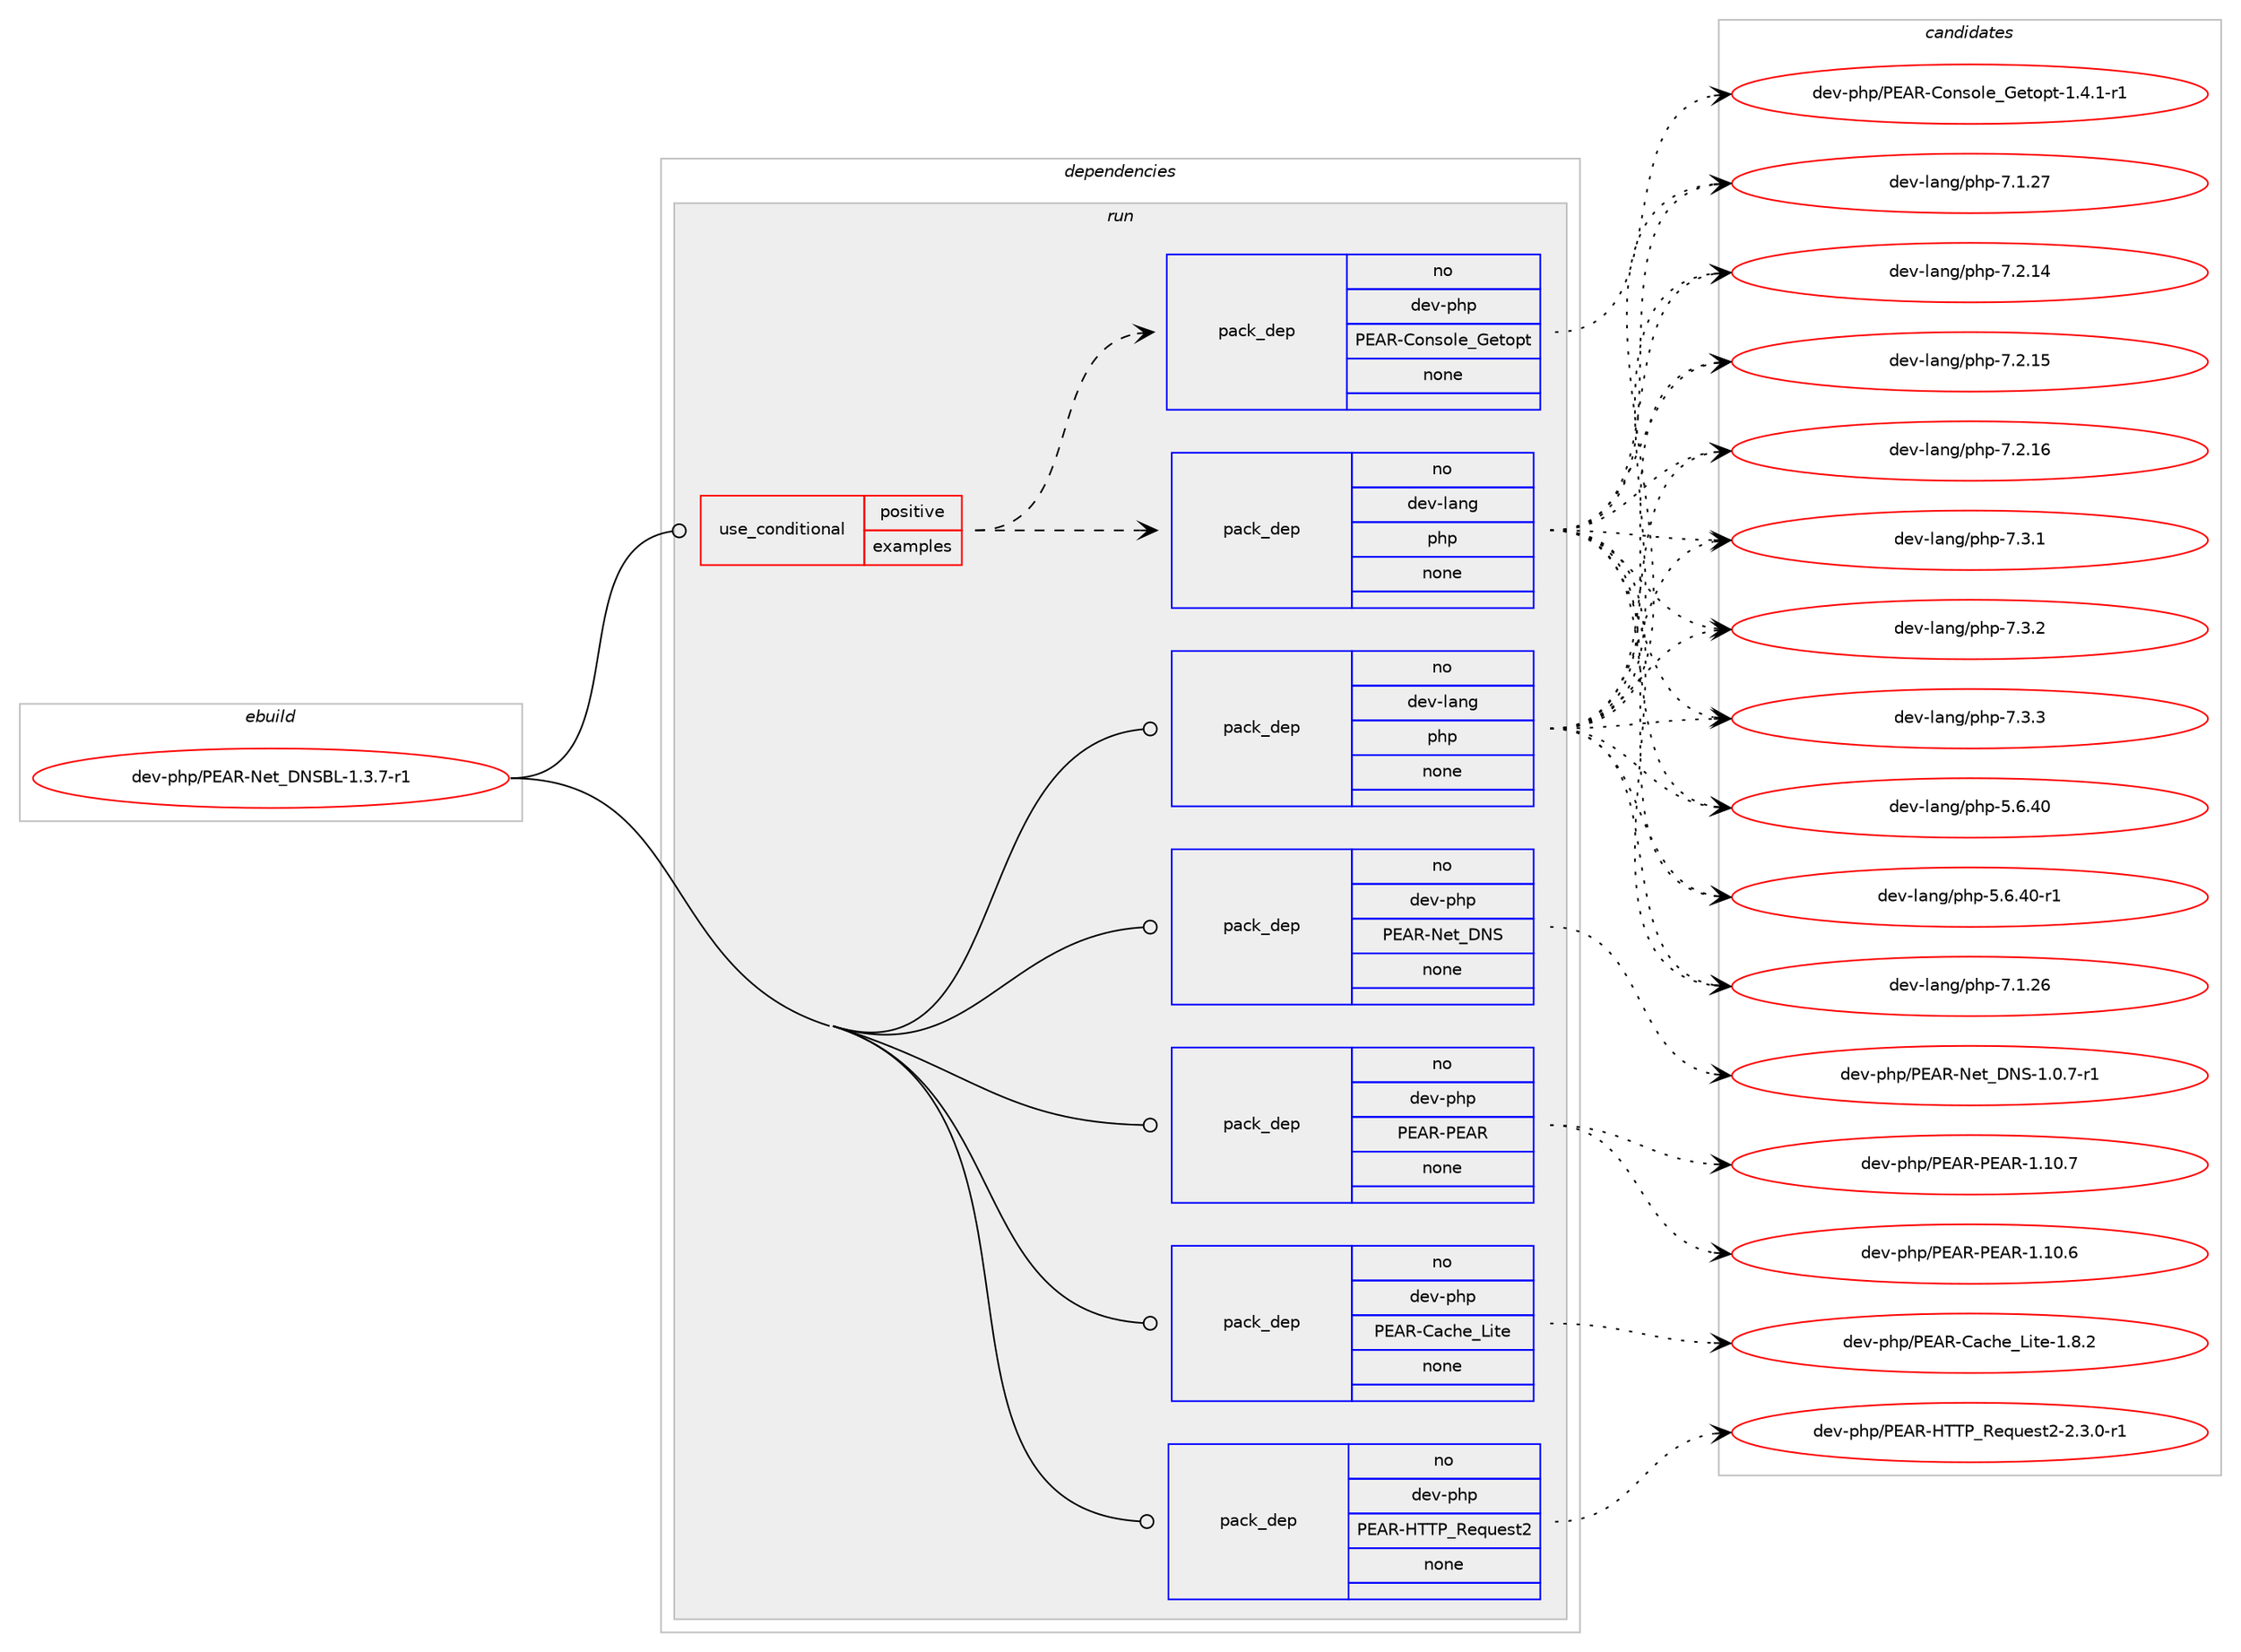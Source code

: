 digraph prolog {

# *************
# Graph options
# *************

newrank=true;
concentrate=true;
compound=true;
graph [rankdir=LR,fontname=Helvetica,fontsize=10,ranksep=1.5];#, ranksep=2.5, nodesep=0.2];
edge  [arrowhead=vee];
node  [fontname=Helvetica,fontsize=10];

# **********
# The ebuild
# **********

subgraph cluster_leftcol {
color=gray;
rank=same;
label=<<i>ebuild</i>>;
id [label="dev-php/PEAR-Net_DNSBL-1.3.7-r1", color=red, width=4, href="../dev-php/PEAR-Net_DNSBL-1.3.7-r1.svg"];
}

# ****************
# The dependencies
# ****************

subgraph cluster_midcol {
color=gray;
label=<<i>dependencies</i>>;
subgraph cluster_compile {
fillcolor="#eeeeee";
style=filled;
label=<<i>compile</i>>;
}
subgraph cluster_compileandrun {
fillcolor="#eeeeee";
style=filled;
label=<<i>compile and run</i>>;
}
subgraph cluster_run {
fillcolor="#eeeeee";
style=filled;
label=<<i>run</i>>;
subgraph cond369247 {
dependency1392455 [label=<<TABLE BORDER="0" CELLBORDER="1" CELLSPACING="0" CELLPADDING="4"><TR><TD ROWSPAN="3" CELLPADDING="10">use_conditional</TD></TR><TR><TD>positive</TD></TR><TR><TD>examples</TD></TR></TABLE>>, shape=none, color=red];
subgraph pack1000141 {
dependency1392456 [label=<<TABLE BORDER="0" CELLBORDER="1" CELLSPACING="0" CELLPADDING="4" WIDTH="220"><TR><TD ROWSPAN="6" CELLPADDING="30">pack_dep</TD></TR><TR><TD WIDTH="110">no</TD></TR><TR><TD>dev-lang</TD></TR><TR><TD>php</TD></TR><TR><TD>none</TD></TR><TR><TD></TD></TR></TABLE>>, shape=none, color=blue];
}
dependency1392455:e -> dependency1392456:w [weight=20,style="dashed",arrowhead="vee"];
subgraph pack1000142 {
dependency1392457 [label=<<TABLE BORDER="0" CELLBORDER="1" CELLSPACING="0" CELLPADDING="4" WIDTH="220"><TR><TD ROWSPAN="6" CELLPADDING="30">pack_dep</TD></TR><TR><TD WIDTH="110">no</TD></TR><TR><TD>dev-php</TD></TR><TR><TD>PEAR-Console_Getopt</TD></TR><TR><TD>none</TD></TR><TR><TD></TD></TR></TABLE>>, shape=none, color=blue];
}
dependency1392455:e -> dependency1392457:w [weight=20,style="dashed",arrowhead="vee"];
}
id:e -> dependency1392455:w [weight=20,style="solid",arrowhead="odot"];
subgraph pack1000143 {
dependency1392458 [label=<<TABLE BORDER="0" CELLBORDER="1" CELLSPACING="0" CELLPADDING="4" WIDTH="220"><TR><TD ROWSPAN="6" CELLPADDING="30">pack_dep</TD></TR><TR><TD WIDTH="110">no</TD></TR><TR><TD>dev-lang</TD></TR><TR><TD>php</TD></TR><TR><TD>none</TD></TR><TR><TD></TD></TR></TABLE>>, shape=none, color=blue];
}
id:e -> dependency1392458:w [weight=20,style="solid",arrowhead="odot"];
subgraph pack1000144 {
dependency1392459 [label=<<TABLE BORDER="0" CELLBORDER="1" CELLSPACING="0" CELLPADDING="4" WIDTH="220"><TR><TD ROWSPAN="6" CELLPADDING="30">pack_dep</TD></TR><TR><TD WIDTH="110">no</TD></TR><TR><TD>dev-php</TD></TR><TR><TD>PEAR-Cache_Lite</TD></TR><TR><TD>none</TD></TR><TR><TD></TD></TR></TABLE>>, shape=none, color=blue];
}
id:e -> dependency1392459:w [weight=20,style="solid",arrowhead="odot"];
subgraph pack1000145 {
dependency1392460 [label=<<TABLE BORDER="0" CELLBORDER="1" CELLSPACING="0" CELLPADDING="4" WIDTH="220"><TR><TD ROWSPAN="6" CELLPADDING="30">pack_dep</TD></TR><TR><TD WIDTH="110">no</TD></TR><TR><TD>dev-php</TD></TR><TR><TD>PEAR-HTTP_Request2</TD></TR><TR><TD>none</TD></TR><TR><TD></TD></TR></TABLE>>, shape=none, color=blue];
}
id:e -> dependency1392460:w [weight=20,style="solid",arrowhead="odot"];
subgraph pack1000146 {
dependency1392461 [label=<<TABLE BORDER="0" CELLBORDER="1" CELLSPACING="0" CELLPADDING="4" WIDTH="220"><TR><TD ROWSPAN="6" CELLPADDING="30">pack_dep</TD></TR><TR><TD WIDTH="110">no</TD></TR><TR><TD>dev-php</TD></TR><TR><TD>PEAR-Net_DNS</TD></TR><TR><TD>none</TD></TR><TR><TD></TD></TR></TABLE>>, shape=none, color=blue];
}
id:e -> dependency1392461:w [weight=20,style="solid",arrowhead="odot"];
subgraph pack1000147 {
dependency1392462 [label=<<TABLE BORDER="0" CELLBORDER="1" CELLSPACING="0" CELLPADDING="4" WIDTH="220"><TR><TD ROWSPAN="6" CELLPADDING="30">pack_dep</TD></TR><TR><TD WIDTH="110">no</TD></TR><TR><TD>dev-php</TD></TR><TR><TD>PEAR-PEAR</TD></TR><TR><TD>none</TD></TR><TR><TD></TD></TR></TABLE>>, shape=none, color=blue];
}
id:e -> dependency1392462:w [weight=20,style="solid",arrowhead="odot"];
}
}

# **************
# The candidates
# **************

subgraph cluster_choices {
rank=same;
color=gray;
label=<<i>candidates</i>>;

subgraph choice1000141 {
color=black;
nodesep=1;
choice10010111845108971101034711210411245534654465248 [label="dev-lang/php-5.6.40", color=red, width=4,href="../dev-lang/php-5.6.40.svg"];
choice100101118451089711010347112104112455346544652484511449 [label="dev-lang/php-5.6.40-r1", color=red, width=4,href="../dev-lang/php-5.6.40-r1.svg"];
choice10010111845108971101034711210411245554649465054 [label="dev-lang/php-7.1.26", color=red, width=4,href="../dev-lang/php-7.1.26.svg"];
choice10010111845108971101034711210411245554649465055 [label="dev-lang/php-7.1.27", color=red, width=4,href="../dev-lang/php-7.1.27.svg"];
choice10010111845108971101034711210411245554650464952 [label="dev-lang/php-7.2.14", color=red, width=4,href="../dev-lang/php-7.2.14.svg"];
choice10010111845108971101034711210411245554650464953 [label="dev-lang/php-7.2.15", color=red, width=4,href="../dev-lang/php-7.2.15.svg"];
choice10010111845108971101034711210411245554650464954 [label="dev-lang/php-7.2.16", color=red, width=4,href="../dev-lang/php-7.2.16.svg"];
choice100101118451089711010347112104112455546514649 [label="dev-lang/php-7.3.1", color=red, width=4,href="../dev-lang/php-7.3.1.svg"];
choice100101118451089711010347112104112455546514650 [label="dev-lang/php-7.3.2", color=red, width=4,href="../dev-lang/php-7.3.2.svg"];
choice100101118451089711010347112104112455546514651 [label="dev-lang/php-7.3.3", color=red, width=4,href="../dev-lang/php-7.3.3.svg"];
dependency1392456:e -> choice10010111845108971101034711210411245534654465248:w [style=dotted,weight="100"];
dependency1392456:e -> choice100101118451089711010347112104112455346544652484511449:w [style=dotted,weight="100"];
dependency1392456:e -> choice10010111845108971101034711210411245554649465054:w [style=dotted,weight="100"];
dependency1392456:e -> choice10010111845108971101034711210411245554649465055:w [style=dotted,weight="100"];
dependency1392456:e -> choice10010111845108971101034711210411245554650464952:w [style=dotted,weight="100"];
dependency1392456:e -> choice10010111845108971101034711210411245554650464953:w [style=dotted,weight="100"];
dependency1392456:e -> choice10010111845108971101034711210411245554650464954:w [style=dotted,weight="100"];
dependency1392456:e -> choice100101118451089711010347112104112455546514649:w [style=dotted,weight="100"];
dependency1392456:e -> choice100101118451089711010347112104112455546514650:w [style=dotted,weight="100"];
dependency1392456:e -> choice100101118451089711010347112104112455546514651:w [style=dotted,weight="100"];
}
subgraph choice1000142 {
color=black;
nodesep=1;
choice100101118451121041124780696582456711111011511110810195711011161111121164549465246494511449 [label="dev-php/PEAR-Console_Getopt-1.4.1-r1", color=red, width=4,href="../dev-php/PEAR-Console_Getopt-1.4.1-r1.svg"];
dependency1392457:e -> choice100101118451121041124780696582456711111011511110810195711011161111121164549465246494511449:w [style=dotted,weight="100"];
}
subgraph choice1000143 {
color=black;
nodesep=1;
choice10010111845108971101034711210411245534654465248 [label="dev-lang/php-5.6.40", color=red, width=4,href="../dev-lang/php-5.6.40.svg"];
choice100101118451089711010347112104112455346544652484511449 [label="dev-lang/php-5.6.40-r1", color=red, width=4,href="../dev-lang/php-5.6.40-r1.svg"];
choice10010111845108971101034711210411245554649465054 [label="dev-lang/php-7.1.26", color=red, width=4,href="../dev-lang/php-7.1.26.svg"];
choice10010111845108971101034711210411245554649465055 [label="dev-lang/php-7.1.27", color=red, width=4,href="../dev-lang/php-7.1.27.svg"];
choice10010111845108971101034711210411245554650464952 [label="dev-lang/php-7.2.14", color=red, width=4,href="../dev-lang/php-7.2.14.svg"];
choice10010111845108971101034711210411245554650464953 [label="dev-lang/php-7.2.15", color=red, width=4,href="../dev-lang/php-7.2.15.svg"];
choice10010111845108971101034711210411245554650464954 [label="dev-lang/php-7.2.16", color=red, width=4,href="../dev-lang/php-7.2.16.svg"];
choice100101118451089711010347112104112455546514649 [label="dev-lang/php-7.3.1", color=red, width=4,href="../dev-lang/php-7.3.1.svg"];
choice100101118451089711010347112104112455546514650 [label="dev-lang/php-7.3.2", color=red, width=4,href="../dev-lang/php-7.3.2.svg"];
choice100101118451089711010347112104112455546514651 [label="dev-lang/php-7.3.3", color=red, width=4,href="../dev-lang/php-7.3.3.svg"];
dependency1392458:e -> choice10010111845108971101034711210411245534654465248:w [style=dotted,weight="100"];
dependency1392458:e -> choice100101118451089711010347112104112455346544652484511449:w [style=dotted,weight="100"];
dependency1392458:e -> choice10010111845108971101034711210411245554649465054:w [style=dotted,weight="100"];
dependency1392458:e -> choice10010111845108971101034711210411245554649465055:w [style=dotted,weight="100"];
dependency1392458:e -> choice10010111845108971101034711210411245554650464952:w [style=dotted,weight="100"];
dependency1392458:e -> choice10010111845108971101034711210411245554650464953:w [style=dotted,weight="100"];
dependency1392458:e -> choice10010111845108971101034711210411245554650464954:w [style=dotted,weight="100"];
dependency1392458:e -> choice100101118451089711010347112104112455546514649:w [style=dotted,weight="100"];
dependency1392458:e -> choice100101118451089711010347112104112455546514650:w [style=dotted,weight="100"];
dependency1392458:e -> choice100101118451089711010347112104112455546514651:w [style=dotted,weight="100"];
}
subgraph choice1000144 {
color=black;
nodesep=1;
choice100101118451121041124780696582456797991041019576105116101454946564650 [label="dev-php/PEAR-Cache_Lite-1.8.2", color=red, width=4,href="../dev-php/PEAR-Cache_Lite-1.8.2.svg"];
dependency1392459:e -> choice100101118451121041124780696582456797991041019576105116101454946564650:w [style=dotted,weight="100"];
}
subgraph choice1000145 {
color=black;
nodesep=1;
choice10010111845112104112478069658245728484809582101113117101115116504550465146484511449 [label="dev-php/PEAR-HTTP_Request2-2.3.0-r1", color=red, width=4,href="../dev-php/PEAR-HTTP_Request2-2.3.0-r1.svg"];
dependency1392460:e -> choice10010111845112104112478069658245728484809582101113117101115116504550465146484511449:w [style=dotted,weight="100"];
}
subgraph choice1000146 {
color=black;
nodesep=1;
choice1001011184511210411247806965824578101116956878834549464846554511449 [label="dev-php/PEAR-Net_DNS-1.0.7-r1", color=red, width=4,href="../dev-php/PEAR-Net_DNS-1.0.7-r1.svg"];
dependency1392461:e -> choice1001011184511210411247806965824578101116956878834549464846554511449:w [style=dotted,weight="100"];
}
subgraph choice1000147 {
color=black;
nodesep=1;
choice100101118451121041124780696582458069658245494649484654 [label="dev-php/PEAR-PEAR-1.10.6", color=red, width=4,href="../dev-php/PEAR-PEAR-1.10.6.svg"];
choice100101118451121041124780696582458069658245494649484655 [label="dev-php/PEAR-PEAR-1.10.7", color=red, width=4,href="../dev-php/PEAR-PEAR-1.10.7.svg"];
dependency1392462:e -> choice100101118451121041124780696582458069658245494649484654:w [style=dotted,weight="100"];
dependency1392462:e -> choice100101118451121041124780696582458069658245494649484655:w [style=dotted,weight="100"];
}
}

}
